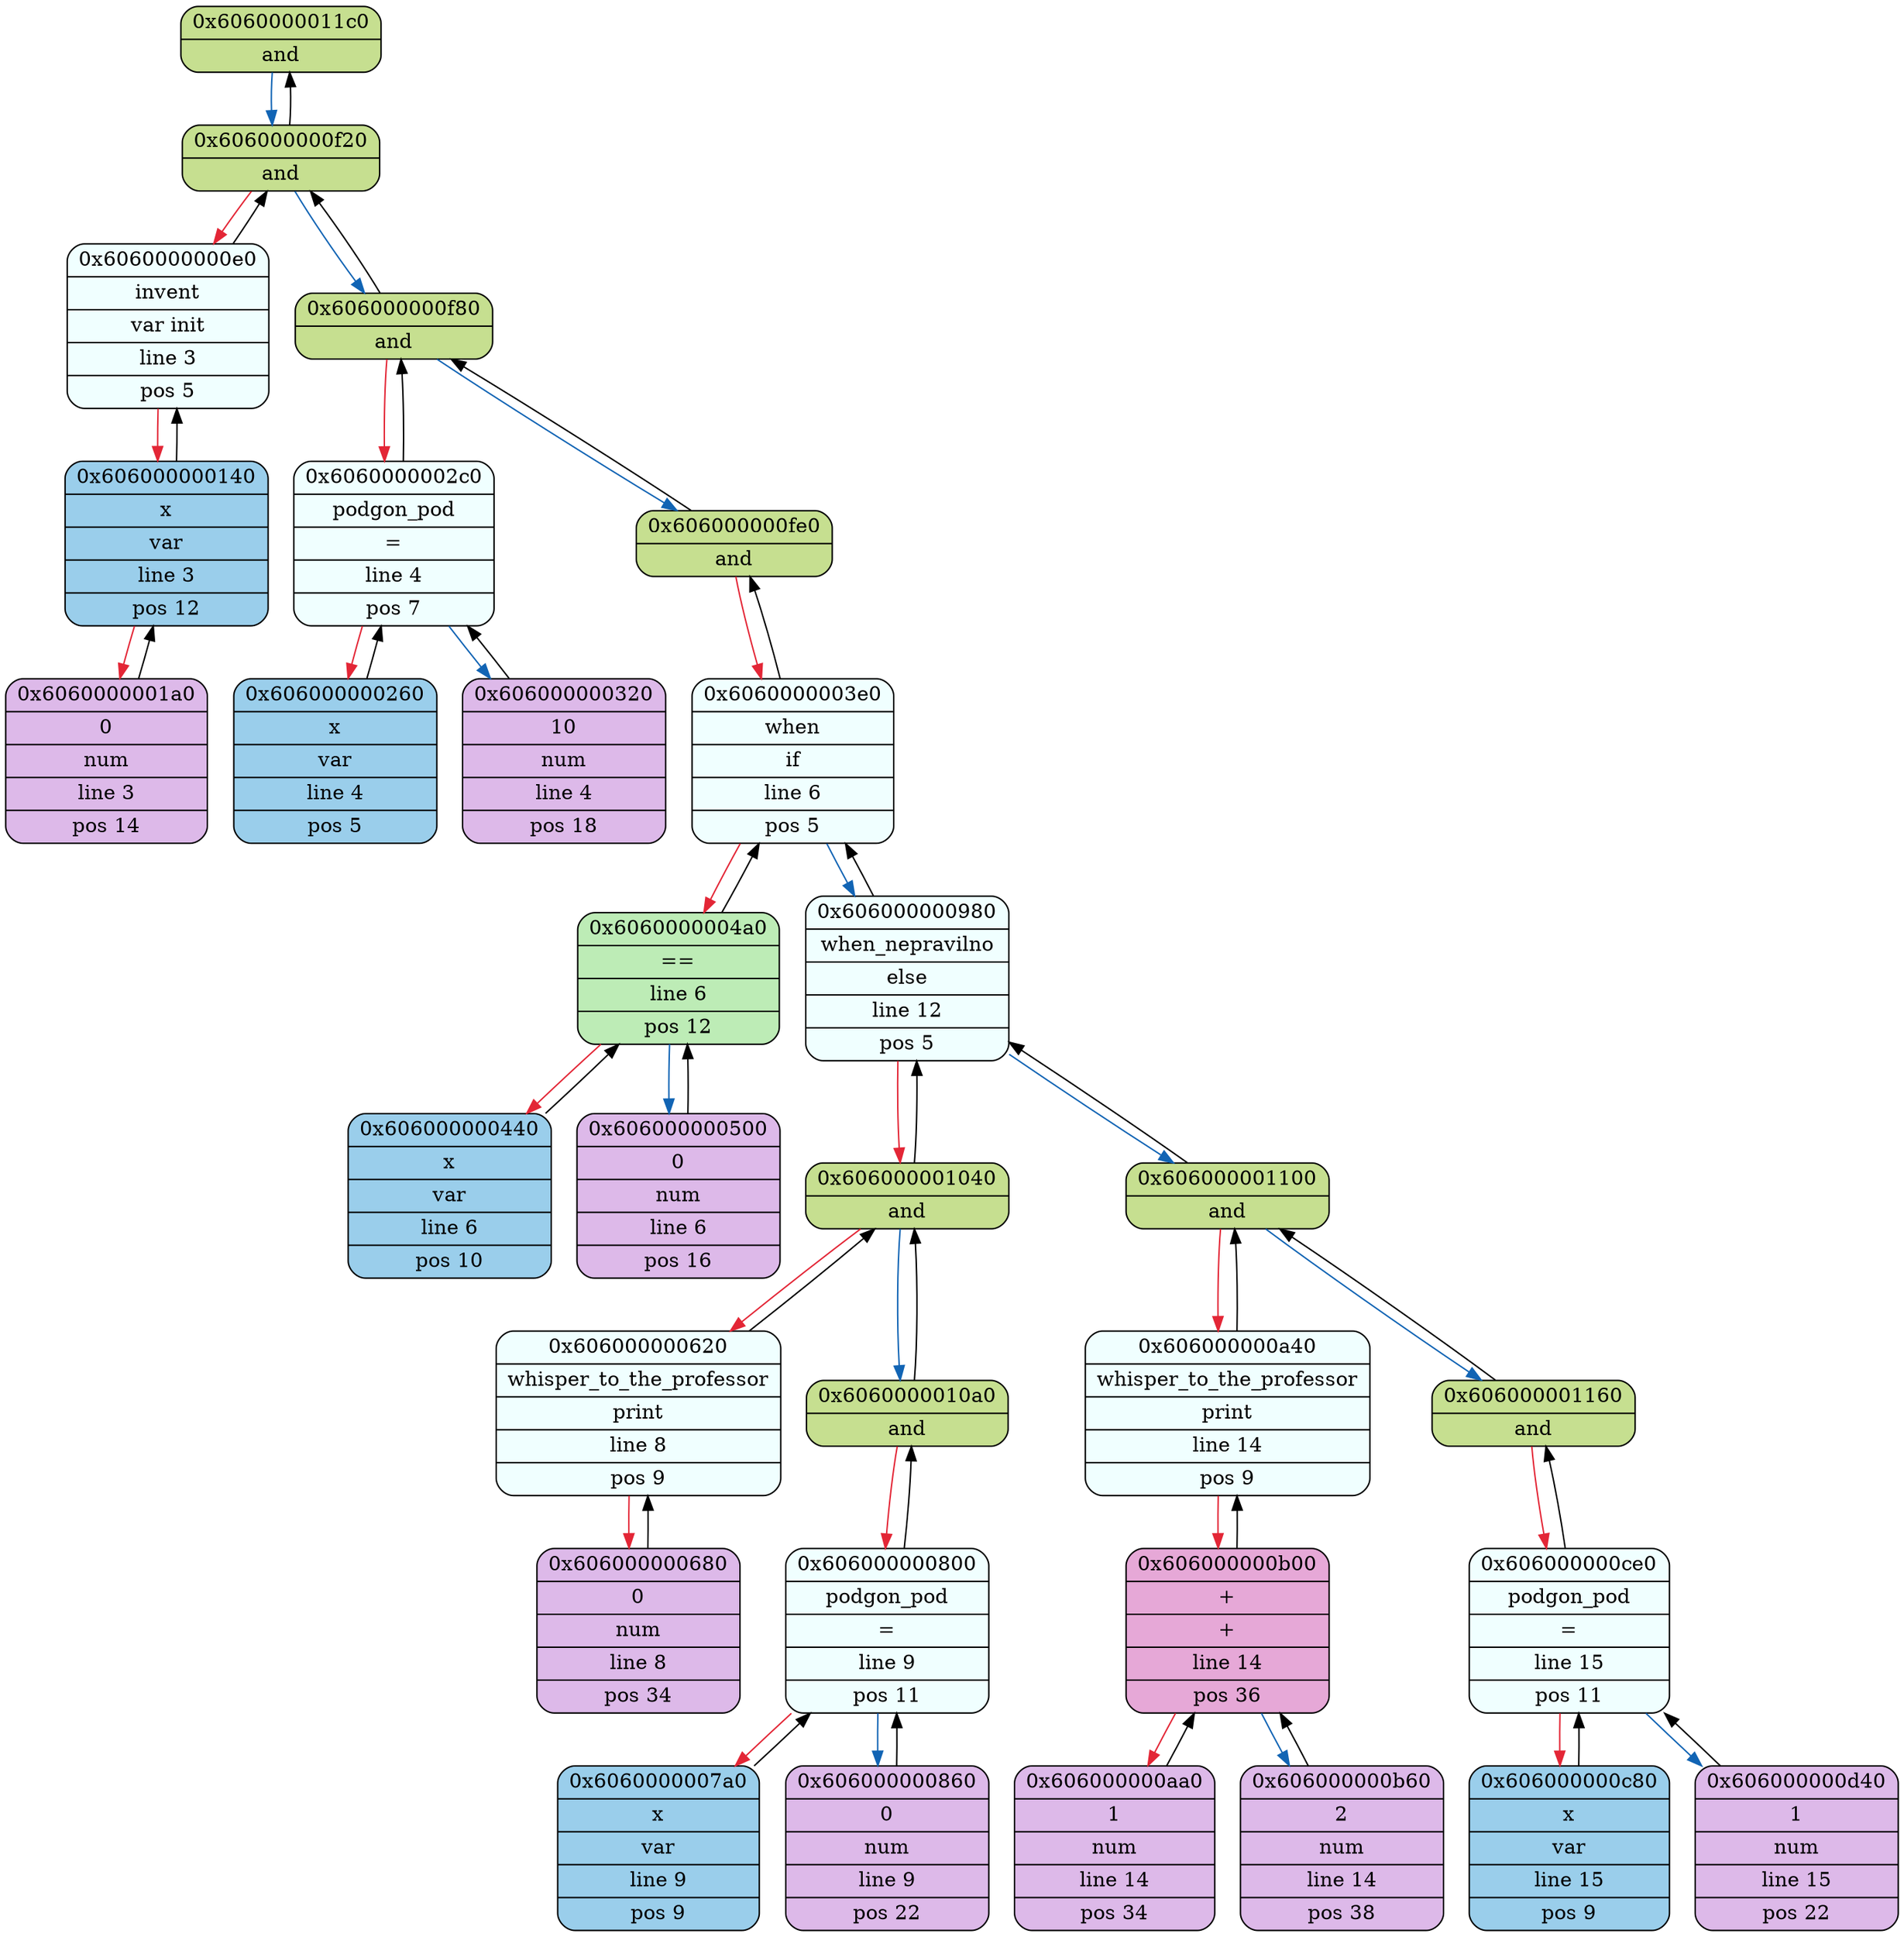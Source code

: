 digraph
{
    node_0x6060000011c0[shape = Mrecord, label = "{{0x6060000011c0} | {and}}", style = "filled", fillcolor = "#C6DF90"];
    node_0x606000000f20[shape = Mrecord, label = "{{0x606000000f20} | {and}}", style = "filled", fillcolor = "#C6DF90"];
    node_0x6060000000e0[shape = Mrecord, label = "{{0x6060000000e0} | {invent} | {var init} | {line 3} | {pos 5}}", style = "filled", fillcolor = "#F0FFFF"];
    node_0x606000000140[shape = Mrecord, label = "{{0x606000000140} | {x} | {var} | {line 3} | {pos 12}}", style = "filled", fillcolor = "#9ACEEB"];
    node_0x6060000001a0[shape = Mrecord, label = "{{0x6060000001a0} | {0} | {num} | {line 3} | {pos 14}}", style = "filled", fillcolor = "#DDB9E9"];
    node_0x606000000f80[shape = Mrecord, label = "{{0x606000000f80} | {and}}", style = "filled", fillcolor = "#C6DF90"];
    node_0x6060000002c0[shape = Mrecord, label = "{{0x6060000002c0} | {podgon_pod} | {=} | {line 4} | {pos 7}}", style = "filled", fillcolor = "#F0FFFF"];
    node_0x606000000260[shape = Mrecord, label = "{{0x606000000260} | {x} | {var} | {line 4} | {pos 5}}", style = "filled", fillcolor = "#9ACEEB"];
    node_0x606000000320[shape = Mrecord, label = "{{0x606000000320} | {10} | {num} | {line 4} | {pos 18}}", style = "filled", fillcolor = "#DDB9E9"];
    node_0x606000000fe0[shape = Mrecord, label = "{{0x606000000fe0} | {and}}", style = "filled", fillcolor = "#C6DF90"];
    node_0x6060000003e0[shape = Mrecord, label = "{{0x6060000003e0} | {when} | {if} | {line 6} | {pos 5}}", style = "filled", fillcolor = "#F0FFFF"];
    node_0x6060000004a0[shape = Mrecord, label = "{{0x6060000004a0} | {==} | {line 6} | {pos 12}}", style = "filled", fillcolor = "#BDECB6"];
    node_0x606000000440[shape = Mrecord, label = "{{0x606000000440} | {x} | {var} | {line 6} | {pos 10}}", style = "filled", fillcolor = "#9ACEEB"];
    node_0x606000000500[shape = Mrecord, label = "{{0x606000000500} | {0} | {num} | {line 6} | {pos 16}}", style = "filled", fillcolor = "#DDB9E9"];
    node_0x606000000980[shape = Mrecord, label = "{{0x606000000980} | {when_nepravilno} | {else} | {line 12} | {pos 5}}", style = "filled", fillcolor = "#F0FFFF"];
    node_0x606000001040[shape = Mrecord, label = "{{0x606000001040} | {and}}", style = "filled", fillcolor = "#C6DF90"];
    node_0x606000000620[shape = Mrecord, label = "{{0x606000000620} | {whisper_to_the_professor} | {print} | {line 8} | {pos 9}}", style = "filled", fillcolor = "#F0FFFF"];
    node_0x606000000680[shape = Mrecord, label = "{{0x606000000680} | {0} | {num} | {line 8} | {pos 34}}", style = "filled", fillcolor = "#DDB9E9"];
    node_0x6060000010a0[shape = Mrecord, label = "{{0x6060000010a0} | {and}}", style = "filled", fillcolor = "#C6DF90"];
    node_0x606000000800[shape = Mrecord, label = "{{0x606000000800} | {podgon_pod} | {=} | {line 9} | {pos 11}}", style = "filled", fillcolor = "#F0FFFF"];
    node_0x6060000007a0[shape = Mrecord, label = "{{0x6060000007a0} | {x} | {var} | {line 9} | {pos 9}}", style = "filled", fillcolor = "#9ACEEB"];
    node_0x606000000860[shape = Mrecord, label = "{{0x606000000860} | {0} | {num} | {line 9} | {pos 22}}", style = "filled", fillcolor = "#DDB9E9"];
    node_0x606000001100[shape = Mrecord, label = "{{0x606000001100} | {and}}", style = "filled", fillcolor = "#C6DF90"];
    node_0x606000000a40[shape = Mrecord, label = "{{0x606000000a40} | {whisper_to_the_professor} | {print} | {line 14} | {pos 9}}", style = "filled", fillcolor = "#F0FFFF"];
    node_0x606000000b00[shape = Mrecord, label = "{{0x606000000b00} | {+} | {+} | {line 14} | {pos 36}}", style = "filled", fillcolor = "#E6A8D7"];
    node_0x606000000aa0[shape = Mrecord, label = "{{0x606000000aa0} | {1} | {num} | {line 14} | {pos 34}}", style = "filled", fillcolor = "#DDB9E9"];
    node_0x606000000b60[shape = Mrecord, label = "{{0x606000000b60} | {2} | {num} | {line 14} | {pos 38}}", style = "filled", fillcolor = "#DDB9E9"];
    node_0x606000001160[shape = Mrecord, label = "{{0x606000001160} | {and}}", style = "filled", fillcolor = "#C6DF90"];
    node_0x606000000ce0[shape = Mrecord, label = "{{0x606000000ce0} | {podgon_pod} | {=} | {line 15} | {pos 11}}", style = "filled", fillcolor = "#F0FFFF"];
    node_0x606000000c80[shape = Mrecord, label = "{{0x606000000c80} | {x} | {var} | {line 15} | {pos 9}}", style = "filled", fillcolor = "#9ACEEB"];
    node_0x606000000d40[shape = Mrecord, label = "{{0x606000000d40} | {1} | {num} | {line 15} | {pos 22}}", style = "filled", fillcolor = "#DDB9E9"];
    node_0x606000000f20->node_0x6060000011c0 [color = "#000000"];
    node_0x6060000011c0->node_0x606000000f20 [color = "#1164B4"];
    node_0x6060000000e0->node_0x606000000f20 [color = "#000000"];
    node_0x606000000f20->node_0x6060000000e0 [color = "#E32636"];
    node_0x606000000140->node_0x6060000000e0 [color = "#000000"];
    node_0x6060000000e0->node_0x606000000140 [color = "#E32636"];
    node_0x6060000001a0->node_0x606000000140 [color = "#000000"];
    node_0x606000000140->node_0x6060000001a0 [color = "#E32636"];
    node_0x606000000f80->node_0x606000000f20 [color = "#000000"];
    node_0x606000000f20->node_0x606000000f80 [color = "#1164B4"];
    node_0x6060000002c0->node_0x606000000f80 [color = "#000000"];
    node_0x606000000f80->node_0x6060000002c0 [color = "#E32636"];
    node_0x606000000260->node_0x6060000002c0 [color = "#000000"];
    node_0x6060000002c0->node_0x606000000260 [color = "#E32636"];
    node_0x606000000320->node_0x6060000002c0 [color = "#000000"];
    node_0x6060000002c0->node_0x606000000320 [color = "#1164B4"];
    node_0x606000000fe0->node_0x606000000f80 [color = "#000000"];
    node_0x606000000f80->node_0x606000000fe0 [color = "#1164B4"];
    node_0x6060000003e0->node_0x606000000fe0 [color = "#000000"];
    node_0x606000000fe0->node_0x6060000003e0 [color = "#E32636"];
    node_0x6060000004a0->node_0x6060000003e0 [color = "#000000"];
    node_0x6060000003e0->node_0x6060000004a0 [color = "#E32636"];
    node_0x606000000440->node_0x6060000004a0 [color = "#000000"];
    node_0x6060000004a0->node_0x606000000440 [color = "#E32636"];
    node_0x606000000500->node_0x6060000004a0 [color = "#000000"];
    node_0x6060000004a0->node_0x606000000500 [color = "#1164B4"];
    node_0x606000000980->node_0x6060000003e0 [color = "#000000"];
    node_0x6060000003e0->node_0x606000000980 [color = "#1164B4"];
    node_0x606000001040->node_0x606000000980 [color = "#000000"];
    node_0x606000000980->node_0x606000001040 [color = "#E32636"];
    node_0x606000000620->node_0x606000001040 [color = "#000000"];
    node_0x606000001040->node_0x606000000620 [color = "#E32636"];
    node_0x606000000680->node_0x606000000620 [color = "#000000"];
    node_0x606000000620->node_0x606000000680 [color = "#E32636"];
    node_0x6060000010a0->node_0x606000001040 [color = "#000000"];
    node_0x606000001040->node_0x6060000010a0 [color = "#1164B4"];
    node_0x606000000800->node_0x6060000010a0 [color = "#000000"];
    node_0x6060000010a0->node_0x606000000800 [color = "#E32636"];
    node_0x6060000007a0->node_0x606000000800 [color = "#000000"];
    node_0x606000000800->node_0x6060000007a0 [color = "#E32636"];
    node_0x606000000860->node_0x606000000800 [color = "#000000"];
    node_0x606000000800->node_0x606000000860 [color = "#1164B4"];
    node_0x606000001100->node_0x606000000980 [color = "#000000"];
    node_0x606000000980->node_0x606000001100 [color = "#1164B4"];
    node_0x606000000a40->node_0x606000001100 [color = "#000000"];
    node_0x606000001100->node_0x606000000a40 [color = "#E32636"];
    node_0x606000000b00->node_0x606000000a40 [color = "#000000"];
    node_0x606000000a40->node_0x606000000b00 [color = "#E32636"];
    node_0x606000000aa0->node_0x606000000b00 [color = "#000000"];
    node_0x606000000b00->node_0x606000000aa0 [color = "#E32636"];
    node_0x606000000b60->node_0x606000000b00 [color = "#000000"];
    node_0x606000000b00->node_0x606000000b60 [color = "#1164B4"];
    node_0x606000001160->node_0x606000001100 [color = "#000000"];
    node_0x606000001100->node_0x606000001160 [color = "#1164B4"];
    node_0x606000000ce0->node_0x606000001160 [color = "#000000"];
    node_0x606000001160->node_0x606000000ce0 [color = "#E32636"];
    node_0x606000000c80->node_0x606000000ce0 [color = "#000000"];
    node_0x606000000ce0->node_0x606000000c80 [color = "#E32636"];
    node_0x606000000d40->node_0x606000000ce0 [color = "#000000"];
    node_0x606000000ce0->node_0x606000000d40 [color = "#1164B4"];
}
